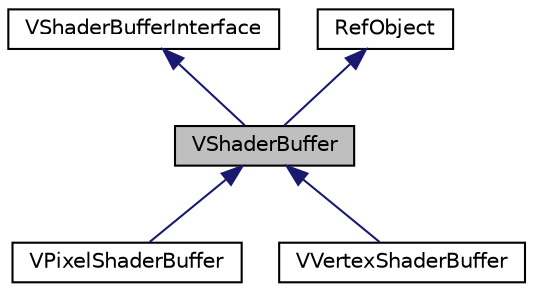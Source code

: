 digraph "VShaderBuffer"
{
  edge [fontname="Helvetica",fontsize="10",labelfontname="Helvetica",labelfontsize="10"];
  node [fontname="Helvetica",fontsize="10",shape=record];
  Node1 [label="VShaderBuffer",height=0.2,width=0.4,color="black", fillcolor="grey75", style="filled", fontcolor="black"];
  Node2 -> Node1 [dir="back",color="midnightblue",fontsize="10",style="solid",fontname="Helvetica"];
  Node2 [label="VShaderBufferInterface",height=0.2,width=0.4,color="black", fillcolor="white", style="filled",URL="$class_v_shader_buffer_interface.html"];
  Node3 -> Node1 [dir="back",color="midnightblue",fontsize="10",style="solid",fontname="Helvetica"];
  Node3 [label="RefObject",height=0.2,width=0.4,color="black", fillcolor="white", style="filled",URL="$class_ref_object.html"];
  Node1 -> Node4 [dir="back",color="midnightblue",fontsize="10",style="solid",fontname="Helvetica"];
  Node4 [label="VPixelShaderBuffer",height=0.2,width=0.4,color="black", fillcolor="white", style="filled",URL="$class_v_pixel_shader_buffer.html"];
  Node1 -> Node5 [dir="back",color="midnightblue",fontsize="10",style="solid",fontname="Helvetica"];
  Node5 [label="VVertexShaderBuffer",height=0.2,width=0.4,color="black", fillcolor="white", style="filled",URL="$class_v_vertex_shader_buffer.html"];
}
